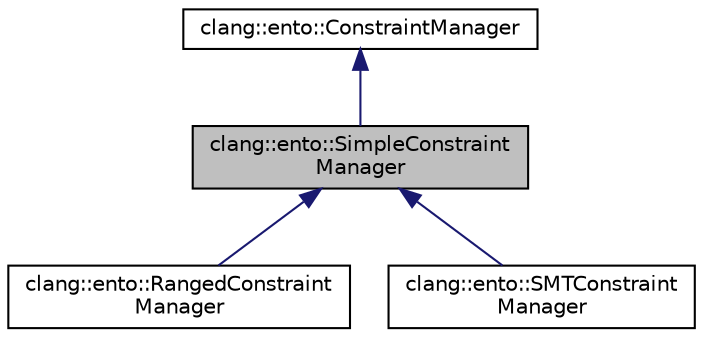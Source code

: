 digraph "clang::ento::SimpleConstraintManager"
{
 // LATEX_PDF_SIZE
  bgcolor="transparent";
  edge [fontname="Helvetica",fontsize="10",labelfontname="Helvetica",labelfontsize="10"];
  node [fontname="Helvetica",fontsize="10",shape=record];
  Node1 [label="clang::ento::SimpleConstraint\lManager",height=0.2,width=0.4,color="black", fillcolor="grey75", style="filled", fontcolor="black",tooltip=" "];
  Node2 -> Node1 [dir="back",color="midnightblue",fontsize="10",style="solid",fontname="Helvetica"];
  Node2 [label="clang::ento::ConstraintManager",height=0.2,width=0.4,color="black",URL="$classclang_1_1ento_1_1ConstraintManager.html",tooltip=" "];
  Node1 -> Node3 [dir="back",color="midnightblue",fontsize="10",style="solid",fontname="Helvetica"];
  Node3 [label="clang::ento::RangedConstraint\lManager",height=0.2,width=0.4,color="black",URL="$classclang_1_1ento_1_1RangedConstraintManager.html",tooltip=" "];
  Node1 -> Node4 [dir="back",color="midnightblue",fontsize="10",style="solid",fontname="Helvetica"];
  Node4 [label="clang::ento::SMTConstraint\lManager",height=0.2,width=0.4,color="black",URL="$classclang_1_1ento_1_1SMTConstraintManager.html",tooltip=" "];
}

